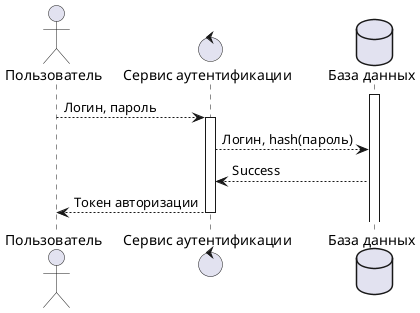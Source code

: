 ﻿@startuml
'https://plantuml.com/sequence-diagram

actor "Пользователь" as user
control "Сервис аутентификации" as authService
database "База данных" as db

activate db

user --> authService ++ : Логин, пароль
authService --> db : Логин, hash(пароль)
authService <-- db : Success
user <-- authService -- : Токен авторизации

@enduml